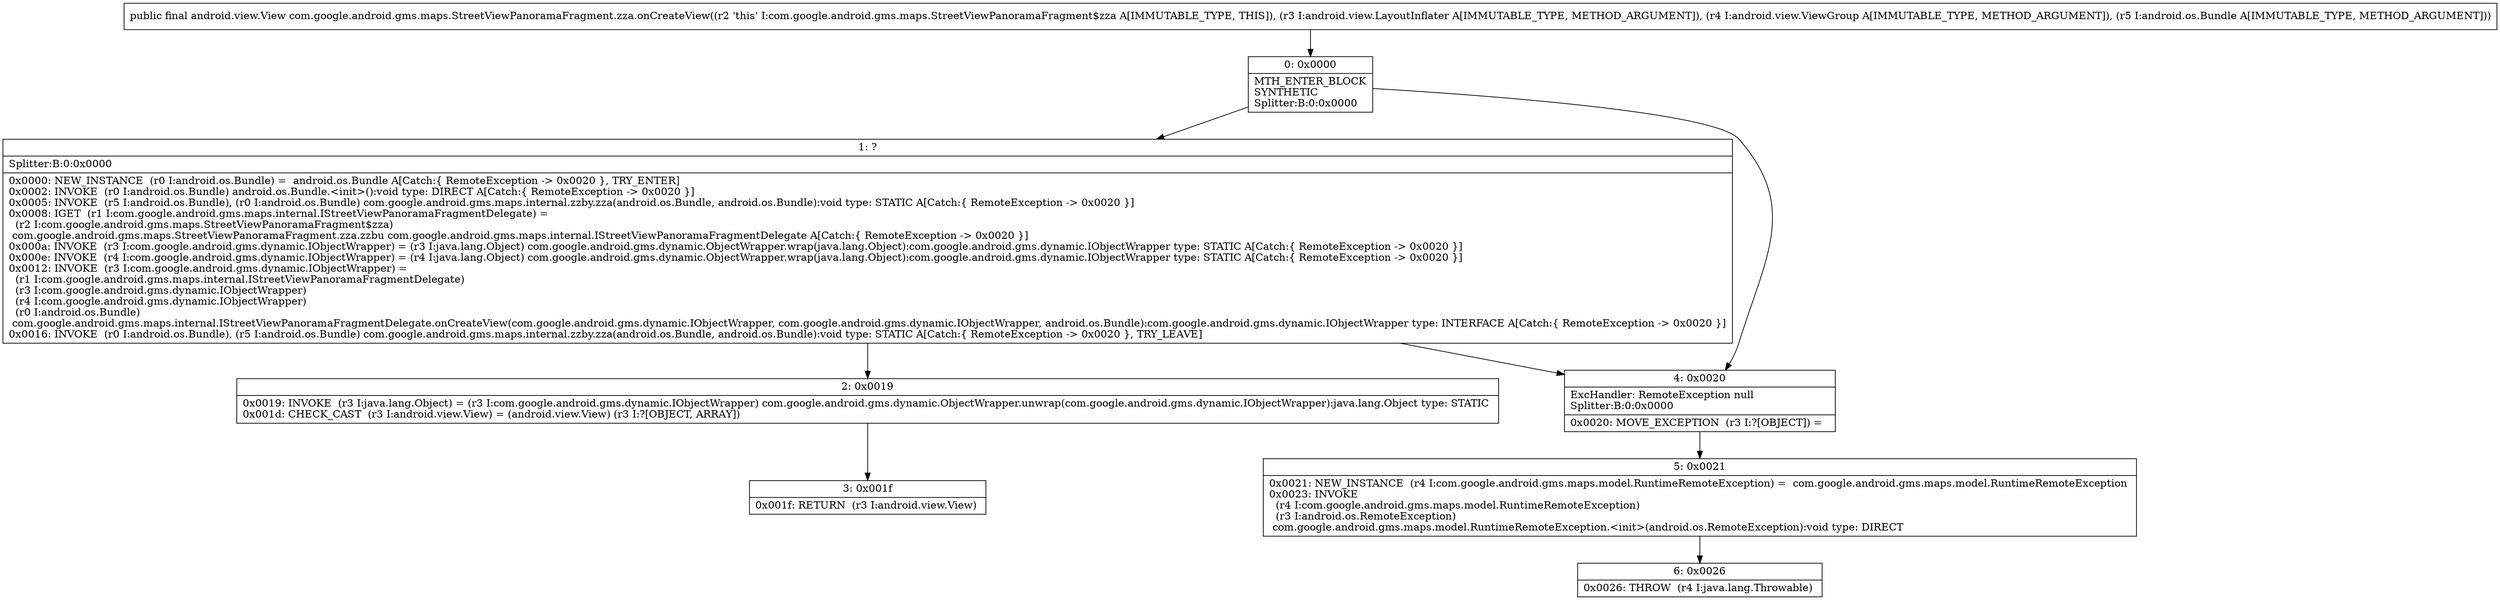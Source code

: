 digraph "CFG forcom.google.android.gms.maps.StreetViewPanoramaFragment.zza.onCreateView(Landroid\/view\/LayoutInflater;Landroid\/view\/ViewGroup;Landroid\/os\/Bundle;)Landroid\/view\/View;" {
Node_0 [shape=record,label="{0\:\ 0x0000|MTH_ENTER_BLOCK\lSYNTHETIC\lSplitter:B:0:0x0000\l}"];
Node_1 [shape=record,label="{1\:\ ?|Splitter:B:0:0x0000\l|0x0000: NEW_INSTANCE  (r0 I:android.os.Bundle) =  android.os.Bundle A[Catch:\{ RemoteException \-\> 0x0020 \}, TRY_ENTER]\l0x0002: INVOKE  (r0 I:android.os.Bundle) android.os.Bundle.\<init\>():void type: DIRECT A[Catch:\{ RemoteException \-\> 0x0020 \}]\l0x0005: INVOKE  (r5 I:android.os.Bundle), (r0 I:android.os.Bundle) com.google.android.gms.maps.internal.zzby.zza(android.os.Bundle, android.os.Bundle):void type: STATIC A[Catch:\{ RemoteException \-\> 0x0020 \}]\l0x0008: IGET  (r1 I:com.google.android.gms.maps.internal.IStreetViewPanoramaFragmentDelegate) = \l  (r2 I:com.google.android.gms.maps.StreetViewPanoramaFragment$zza)\l com.google.android.gms.maps.StreetViewPanoramaFragment.zza.zzbu com.google.android.gms.maps.internal.IStreetViewPanoramaFragmentDelegate A[Catch:\{ RemoteException \-\> 0x0020 \}]\l0x000a: INVOKE  (r3 I:com.google.android.gms.dynamic.IObjectWrapper) = (r3 I:java.lang.Object) com.google.android.gms.dynamic.ObjectWrapper.wrap(java.lang.Object):com.google.android.gms.dynamic.IObjectWrapper type: STATIC A[Catch:\{ RemoteException \-\> 0x0020 \}]\l0x000e: INVOKE  (r4 I:com.google.android.gms.dynamic.IObjectWrapper) = (r4 I:java.lang.Object) com.google.android.gms.dynamic.ObjectWrapper.wrap(java.lang.Object):com.google.android.gms.dynamic.IObjectWrapper type: STATIC A[Catch:\{ RemoteException \-\> 0x0020 \}]\l0x0012: INVOKE  (r3 I:com.google.android.gms.dynamic.IObjectWrapper) = \l  (r1 I:com.google.android.gms.maps.internal.IStreetViewPanoramaFragmentDelegate)\l  (r3 I:com.google.android.gms.dynamic.IObjectWrapper)\l  (r4 I:com.google.android.gms.dynamic.IObjectWrapper)\l  (r0 I:android.os.Bundle)\l com.google.android.gms.maps.internal.IStreetViewPanoramaFragmentDelegate.onCreateView(com.google.android.gms.dynamic.IObjectWrapper, com.google.android.gms.dynamic.IObjectWrapper, android.os.Bundle):com.google.android.gms.dynamic.IObjectWrapper type: INTERFACE A[Catch:\{ RemoteException \-\> 0x0020 \}]\l0x0016: INVOKE  (r0 I:android.os.Bundle), (r5 I:android.os.Bundle) com.google.android.gms.maps.internal.zzby.zza(android.os.Bundle, android.os.Bundle):void type: STATIC A[Catch:\{ RemoteException \-\> 0x0020 \}, TRY_LEAVE]\l}"];
Node_2 [shape=record,label="{2\:\ 0x0019|0x0019: INVOKE  (r3 I:java.lang.Object) = (r3 I:com.google.android.gms.dynamic.IObjectWrapper) com.google.android.gms.dynamic.ObjectWrapper.unwrap(com.google.android.gms.dynamic.IObjectWrapper):java.lang.Object type: STATIC \l0x001d: CHECK_CAST  (r3 I:android.view.View) = (android.view.View) (r3 I:?[OBJECT, ARRAY]) \l}"];
Node_3 [shape=record,label="{3\:\ 0x001f|0x001f: RETURN  (r3 I:android.view.View) \l}"];
Node_4 [shape=record,label="{4\:\ 0x0020|ExcHandler: RemoteException null\lSplitter:B:0:0x0000\l|0x0020: MOVE_EXCEPTION  (r3 I:?[OBJECT]) =  \l}"];
Node_5 [shape=record,label="{5\:\ 0x0021|0x0021: NEW_INSTANCE  (r4 I:com.google.android.gms.maps.model.RuntimeRemoteException) =  com.google.android.gms.maps.model.RuntimeRemoteException \l0x0023: INVOKE  \l  (r4 I:com.google.android.gms.maps.model.RuntimeRemoteException)\l  (r3 I:android.os.RemoteException)\l com.google.android.gms.maps.model.RuntimeRemoteException.\<init\>(android.os.RemoteException):void type: DIRECT \l}"];
Node_6 [shape=record,label="{6\:\ 0x0026|0x0026: THROW  (r4 I:java.lang.Throwable) \l}"];
MethodNode[shape=record,label="{public final android.view.View com.google.android.gms.maps.StreetViewPanoramaFragment.zza.onCreateView((r2 'this' I:com.google.android.gms.maps.StreetViewPanoramaFragment$zza A[IMMUTABLE_TYPE, THIS]), (r3 I:android.view.LayoutInflater A[IMMUTABLE_TYPE, METHOD_ARGUMENT]), (r4 I:android.view.ViewGroup A[IMMUTABLE_TYPE, METHOD_ARGUMENT]), (r5 I:android.os.Bundle A[IMMUTABLE_TYPE, METHOD_ARGUMENT])) }"];
MethodNode -> Node_0;
Node_0 -> Node_1;
Node_0 -> Node_4;
Node_1 -> Node_2;
Node_1 -> Node_4;
Node_2 -> Node_3;
Node_4 -> Node_5;
Node_5 -> Node_6;
}

